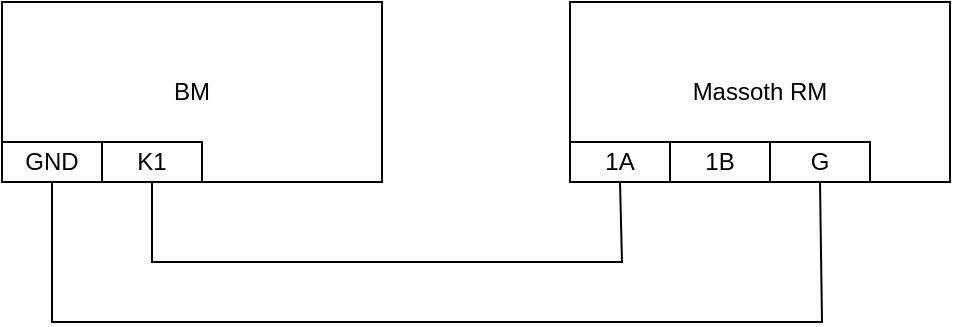 <mxfile version="18.2.0" type="github">
  <diagram id="mKH7oU2S414GMjlt5h13" name="Page-1">
    <mxGraphModel dx="1101" dy="754" grid="1" gridSize="10" guides="1" tooltips="1" connect="1" arrows="1" fold="1" page="1" pageScale="1" pageWidth="827" pageHeight="1169" math="0" shadow="0">
      <root>
        <mxCell id="0" />
        <mxCell id="1" parent="0" />
        <mxCell id="Skg29Rh2yie7JMdGAI1l-1" value="BM" style="rounded=0;whiteSpace=wrap;html=1;" vertex="1" parent="1">
          <mxGeometry x="130" y="70" width="190" height="90" as="geometry" />
        </mxCell>
        <mxCell id="Skg29Rh2yie7JMdGAI1l-2" value="GND" style="rounded=0;whiteSpace=wrap;html=1;" vertex="1" parent="1">
          <mxGeometry x="130" y="140" width="50" height="20" as="geometry" />
        </mxCell>
        <mxCell id="Skg29Rh2yie7JMdGAI1l-3" value="K1" style="rounded=0;whiteSpace=wrap;html=1;" vertex="1" parent="1">
          <mxGeometry x="180" y="140" width="50" height="20" as="geometry" />
        </mxCell>
        <mxCell id="Skg29Rh2yie7JMdGAI1l-5" value="Massoth RM" style="rounded=0;whiteSpace=wrap;html=1;" vertex="1" parent="1">
          <mxGeometry x="414" y="70" width="190" height="90" as="geometry" />
        </mxCell>
        <mxCell id="Skg29Rh2yie7JMdGAI1l-6" value="1A" style="rounded=0;whiteSpace=wrap;html=1;" vertex="1" parent="1">
          <mxGeometry x="414" y="140" width="50" height="20" as="geometry" />
        </mxCell>
        <mxCell id="Skg29Rh2yie7JMdGAI1l-7" value="1B" style="rounded=0;whiteSpace=wrap;html=1;" vertex="1" parent="1">
          <mxGeometry x="464" y="140" width="50" height="20" as="geometry" />
        </mxCell>
        <mxCell id="Skg29Rh2yie7JMdGAI1l-8" value="G" style="rounded=0;whiteSpace=wrap;html=1;" vertex="1" parent="1">
          <mxGeometry x="514" y="140" width="50" height="20" as="geometry" />
        </mxCell>
        <mxCell id="Skg29Rh2yie7JMdGAI1l-9" value="" style="endArrow=none;html=1;rounded=0;entryX=0.5;entryY=1;entryDx=0;entryDy=0;exitX=0.5;exitY=1;exitDx=0;exitDy=0;" edge="1" parent="1" source="Skg29Rh2yie7JMdGAI1l-8" target="Skg29Rh2yie7JMdGAI1l-2">
          <mxGeometry width="50" height="50" relative="1" as="geometry">
            <mxPoint x="390" y="410" as="sourcePoint" />
            <mxPoint x="440" y="360" as="targetPoint" />
            <Array as="points">
              <mxPoint x="540" y="230" />
              <mxPoint x="350" y="230" />
              <mxPoint x="155" y="230" />
            </Array>
          </mxGeometry>
        </mxCell>
        <mxCell id="Skg29Rh2yie7JMdGAI1l-10" value="" style="endArrow=none;html=1;rounded=0;entryX=0.5;entryY=1;entryDx=0;entryDy=0;exitX=0.5;exitY=1;exitDx=0;exitDy=0;" edge="1" parent="1" source="Skg29Rh2yie7JMdGAI1l-6" target="Skg29Rh2yie7JMdGAI1l-3">
          <mxGeometry width="50" height="50" relative="1" as="geometry">
            <mxPoint x="190" y="220" as="sourcePoint" />
            <mxPoint x="240" y="170" as="targetPoint" />
            <Array as="points">
              <mxPoint x="440" y="200" />
              <mxPoint x="205" y="200" />
            </Array>
          </mxGeometry>
        </mxCell>
      </root>
    </mxGraphModel>
  </diagram>
</mxfile>
